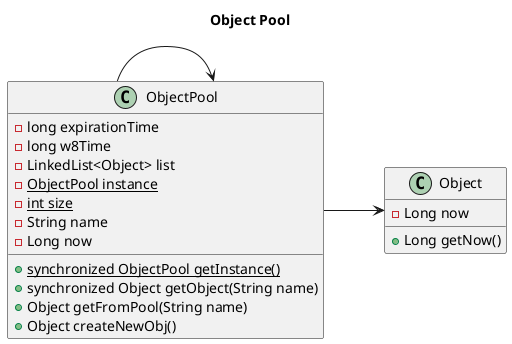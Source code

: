 @startuml

left to right direction
Title Object Pool

class ObjectPool{
-long expirationTime
-long w8Time
-LinkedList<Object> list
-{static} ObjectPool instance
-{static} int size
-String name
-Long now
+synchronized {static} ObjectPool getInstance()
+synchronized Object getObject(String name)
+Object getFromPool(String name)
+Object createNewObj()
}

class Object{
-Long now
+Long getNow()
}



ObjectPool --> ObjectPool

ObjectPool --> Object


@enduml